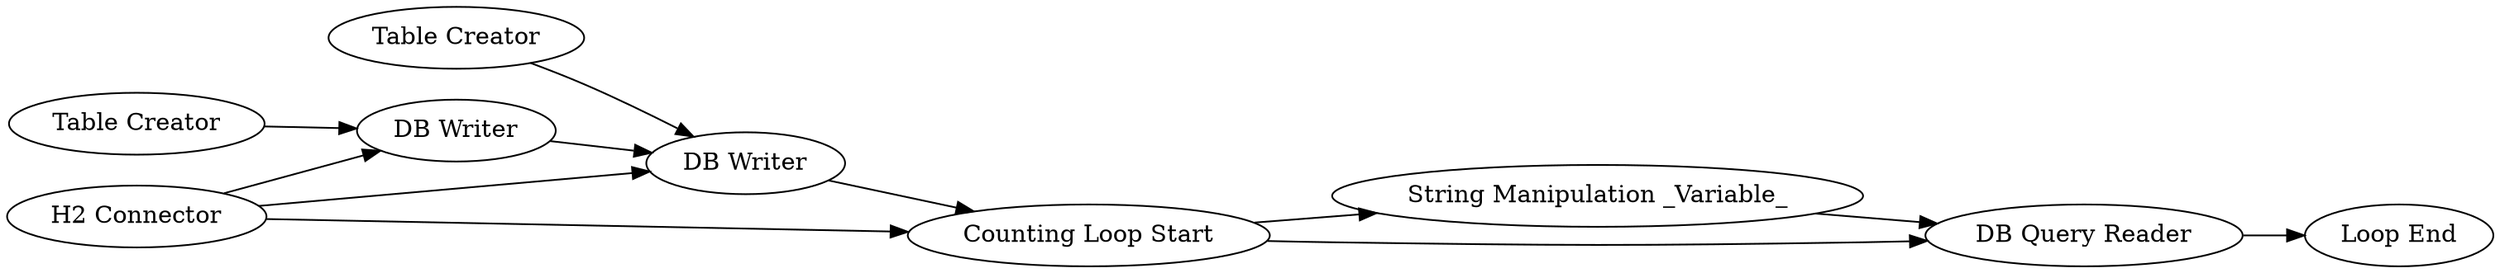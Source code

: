digraph {
	"-900554684292666031_113" [label="Table Creator"]
	"-900554684292666031_114" [label="String Manipulation _Variable_"]
	"-900554684292666031_98" [label="DB Writer"]
	"-900554684292666031_112" [label="DB Writer"]
	"-900554684292666031_96" [label="H2 Connector"]
	"-900554684292666031_103" [label="Table Creator"]
	"-900554684292666031_115" [label="Loop End"]
	"-900554684292666031_110" [label="DB Query Reader"]
	"-900554684292666031_111" [label="Counting Loop Start"]
	"-900554684292666031_96" -> "-900554684292666031_112"
	"-900554684292666031_113" -> "-900554684292666031_112"
	"-900554684292666031_110" -> "-900554684292666031_115"
	"-900554684292666031_96" -> "-900554684292666031_111"
	"-900554684292666031_103" -> "-900554684292666031_98"
	"-900554684292666031_112" -> "-900554684292666031_111"
	"-900554684292666031_111" -> "-900554684292666031_110"
	"-900554684292666031_98" -> "-900554684292666031_112"
	"-900554684292666031_114" -> "-900554684292666031_110"
	"-900554684292666031_96" -> "-900554684292666031_98"
	"-900554684292666031_111" -> "-900554684292666031_114"
	rankdir=LR
}
